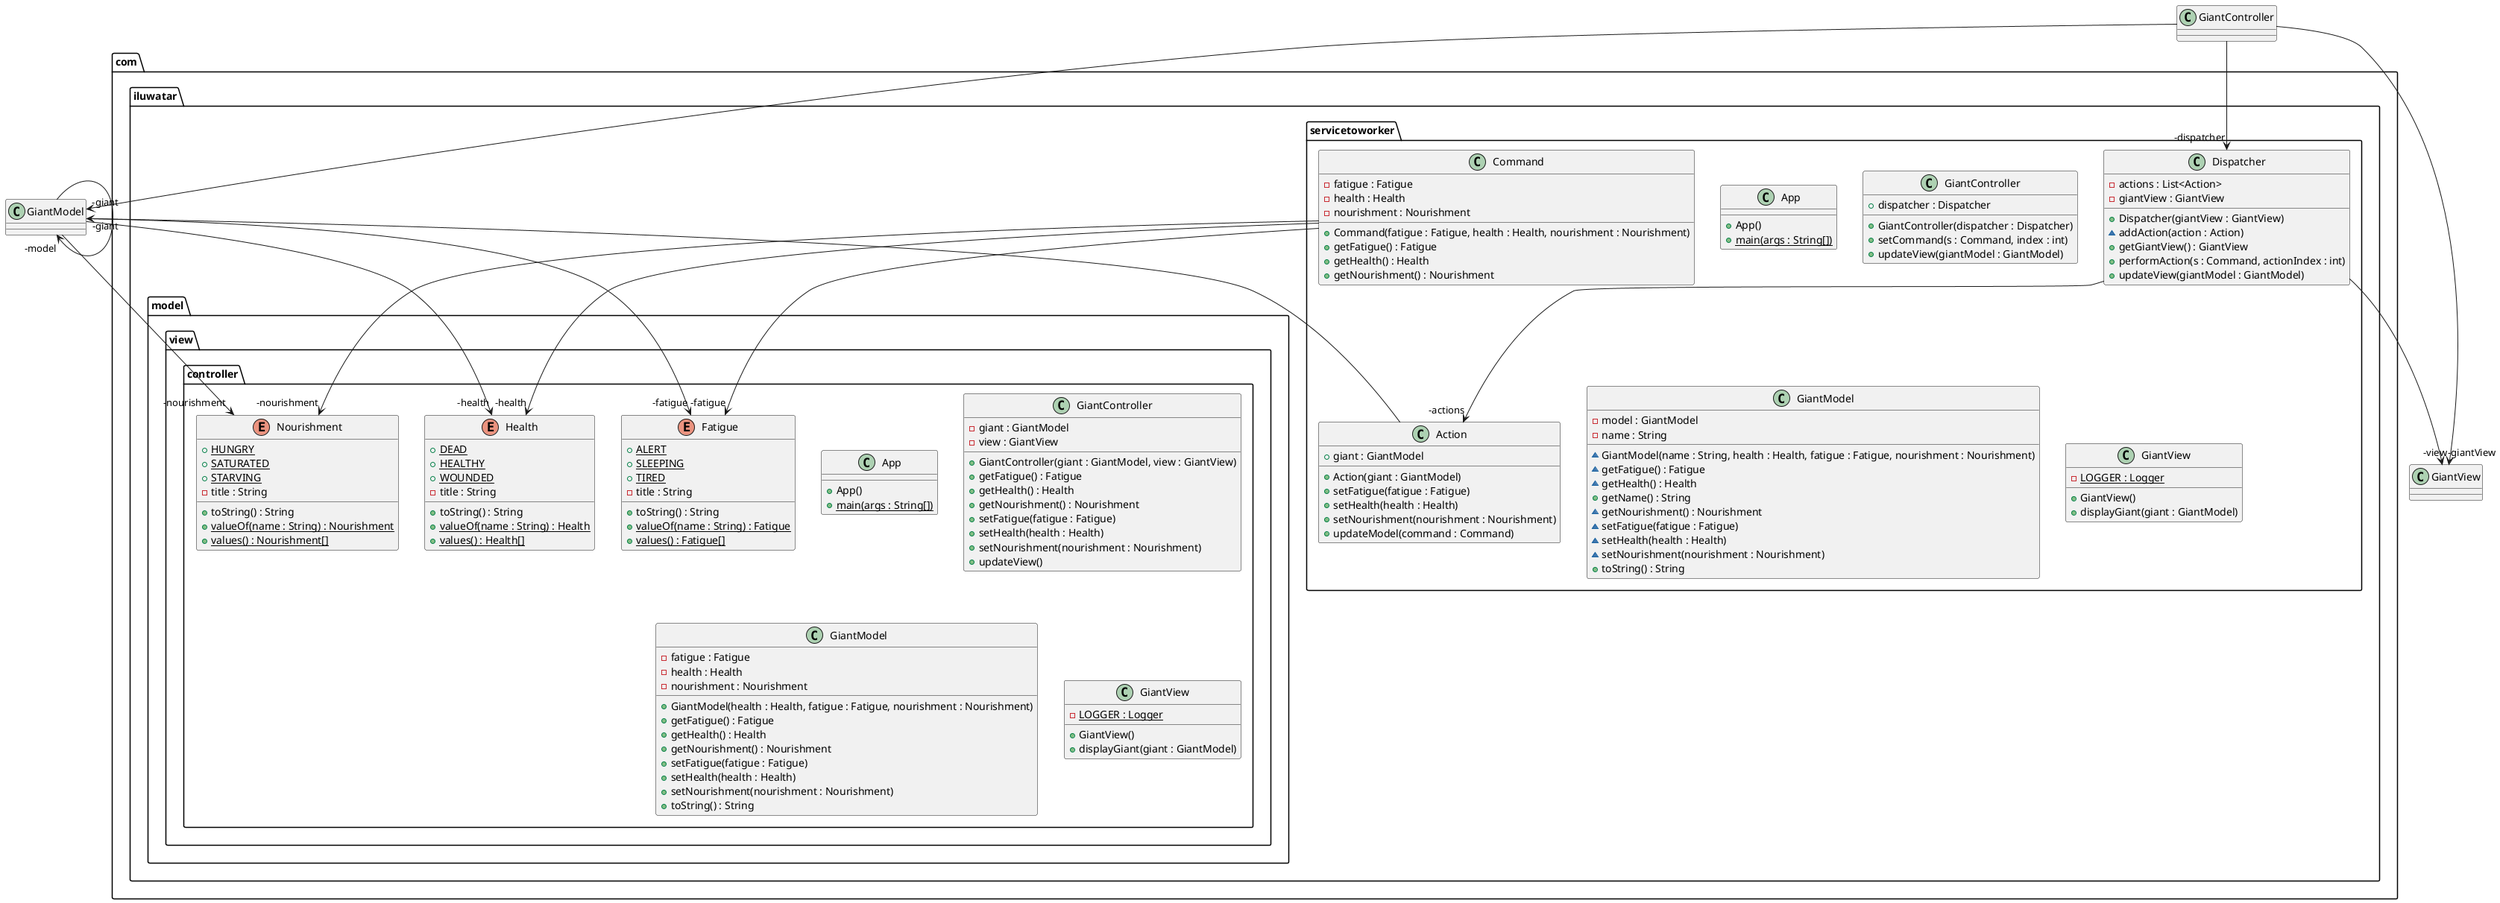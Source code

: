@startuml
package com.iluwatar.servicetoworker {
  class Action {
    + giant : GiantModel
    + Action(giant : GiantModel)
    + setFatigue(fatigue : Fatigue)
    + setHealth(health : Health)
    + setNourishment(nourishment : Nourishment)
    + updateModel(command : Command)
  }
  class App {
    + App()
    + main(args : String[]) {static}
  }
  class Command {
    - fatigue : Fatigue
    - health : Health
    - nourishment : Nourishment
    + Command(fatigue : Fatigue, health : Health, nourishment : Nourishment)
    + getFatigue() : Fatigue
    + getHealth() : Health
    + getNourishment() : Nourishment
  }
  class Dispatcher {
    - actions : List<Action>
    - giantView : GiantView
    + Dispatcher(giantView : GiantView)
    ~ addAction(action : Action)
    + getGiantView() : GiantView
    + performAction(s : Command, actionIndex : int)
    + updateView(giantModel : GiantModel)
  }
  class GiantController {
    + dispatcher : Dispatcher
    + GiantController(dispatcher : Dispatcher)
    + setCommand(s : Command, index : int)
    + updateView(giantModel : GiantModel)
  }
  class GiantModel {
    - model : GiantModel
    - name : String
    ~ GiantModel(name : String, health : Health, fatigue : Fatigue, nourishment : Nourishment)
    ~ getFatigue() : Fatigue
    ~ getHealth() : Health
    + getName() : String
    ~ getNourishment() : Nourishment
    ~ setFatigue(fatigue : Fatigue)
    ~ setHealth(health : Health)
    ~ setNourishment(nourishment : Nourishment)
    + toString() : String
  }
  class GiantView {
    - LOGGER : Logger {static}
    + GiantView()
    + displayGiant(giant : GiantModel)
  }
}
package com.iluwatar.model.view.controller {
  class App {
    + App()
    + main(args : String[]) {static}
  }
  enum Fatigue {
    + ALERT {static}
    + SLEEPING {static}
    + TIRED {static}
    - title : String
    + toString() : String
    + valueOf(name : String) : Fatigue {static}
    + values() : Fatigue[] {static}
  }
  class GiantController {
    - giant : GiantModel
    - view : GiantView
    + GiantController(giant : GiantModel, view : GiantView)
    + getFatigue() : Fatigue
    + getHealth() : Health
    + getNourishment() : Nourishment
    + setFatigue(fatigue : Fatigue)
    + setHealth(health : Health)
    + setNourishment(nourishment : Nourishment)
    + updateView()
  }
  class GiantModel {
    - fatigue : Fatigue
    - health : Health
    - nourishment : Nourishment
    + GiantModel(health : Health, fatigue : Fatigue, nourishment : Nourishment)
    + getFatigue() : Fatigue
    + getHealth() : Health
    + getNourishment() : Nourishment
    + setFatigue(fatigue : Fatigue)
    + setHealth(health : Health)
    + setNourishment(nourishment : Nourishment)
    + toString() : String
  }
  class GiantView {
    - LOGGER : Logger {static}
    + GiantView()
    + displayGiant(giant : GiantModel)
  }
  enum Health {
    + DEAD {static}
    + HEALTHY {static}
    + WOUNDED {static}
    - title : String
    + toString() : String
    + valueOf(name : String) : Health {static}
    + values() : Health[] {static}
  }
  enum Nourishment {
    + HUNGRY {static}
    + SATURATED {static}
    + STARVING {static}
    - title : String
    + toString() : String
    + valueOf(name : String) : Nourishment {static}
    + values() : Nourishment[] {static}
  }
}
Command -->  "-nourishment" Nourishment
GiantModel -->  "-nourishment" Nourishment
GiantController -->  "-giant" GiantModel
GiantController -->  "-dispatcher" Dispatcher
GiantModel -->  "-fatigue" Fatigue
Dispatcher -->  "-actions" Action
GiantModel -->  "-health" Health
GiantModel -->  "-model" GiantModel
Command -->  "-fatigue" Fatigue
Command -->  "-health" Health
GiantController -->  "-view" GiantView
Action -->  "-giant" GiantModel
Dispatcher -->  "-giantView" GiantView
@enduml
